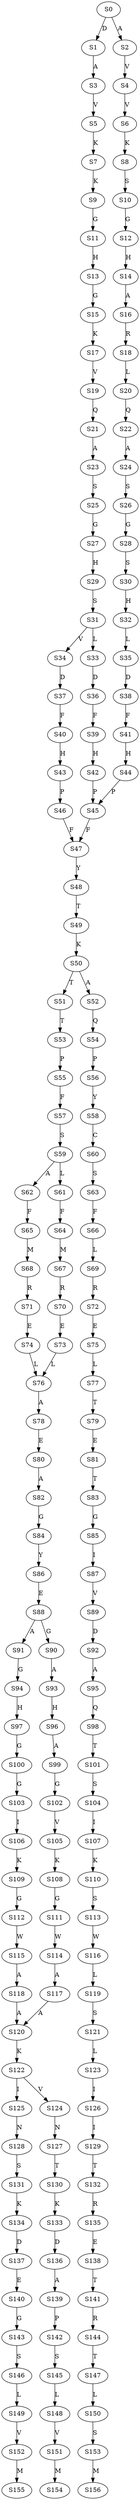 strict digraph  {
	S0 -> S1 [ label = D ];
	S0 -> S2 [ label = A ];
	S1 -> S3 [ label = A ];
	S2 -> S4 [ label = V ];
	S3 -> S5 [ label = V ];
	S4 -> S6 [ label = V ];
	S5 -> S7 [ label = K ];
	S6 -> S8 [ label = K ];
	S7 -> S9 [ label = K ];
	S8 -> S10 [ label = S ];
	S9 -> S11 [ label = G ];
	S10 -> S12 [ label = G ];
	S11 -> S13 [ label = H ];
	S12 -> S14 [ label = H ];
	S13 -> S15 [ label = G ];
	S14 -> S16 [ label = A ];
	S15 -> S17 [ label = K ];
	S16 -> S18 [ label = R ];
	S17 -> S19 [ label = V ];
	S18 -> S20 [ label = L ];
	S19 -> S21 [ label = Q ];
	S20 -> S22 [ label = Q ];
	S21 -> S23 [ label = A ];
	S22 -> S24 [ label = A ];
	S23 -> S25 [ label = S ];
	S24 -> S26 [ label = S ];
	S25 -> S27 [ label = G ];
	S26 -> S28 [ label = G ];
	S27 -> S29 [ label = H ];
	S28 -> S30 [ label = S ];
	S29 -> S31 [ label = S ];
	S30 -> S32 [ label = H ];
	S31 -> S33 [ label = L ];
	S31 -> S34 [ label = V ];
	S32 -> S35 [ label = L ];
	S33 -> S36 [ label = D ];
	S34 -> S37 [ label = D ];
	S35 -> S38 [ label = D ];
	S36 -> S39 [ label = F ];
	S37 -> S40 [ label = F ];
	S38 -> S41 [ label = F ];
	S39 -> S42 [ label = H ];
	S40 -> S43 [ label = H ];
	S41 -> S44 [ label = H ];
	S42 -> S45 [ label = P ];
	S43 -> S46 [ label = P ];
	S44 -> S45 [ label = P ];
	S45 -> S47 [ label = F ];
	S46 -> S47 [ label = F ];
	S47 -> S48 [ label = Y ];
	S48 -> S49 [ label = T ];
	S49 -> S50 [ label = K ];
	S50 -> S51 [ label = T ];
	S50 -> S52 [ label = A ];
	S51 -> S53 [ label = T ];
	S52 -> S54 [ label = Q ];
	S53 -> S55 [ label = P ];
	S54 -> S56 [ label = P ];
	S55 -> S57 [ label = F ];
	S56 -> S58 [ label = Y ];
	S57 -> S59 [ label = S ];
	S58 -> S60 [ label = C ];
	S59 -> S61 [ label = L ];
	S59 -> S62 [ label = A ];
	S60 -> S63 [ label = S ];
	S61 -> S64 [ label = F ];
	S62 -> S65 [ label = F ];
	S63 -> S66 [ label = F ];
	S64 -> S67 [ label = M ];
	S65 -> S68 [ label = M ];
	S66 -> S69 [ label = L ];
	S67 -> S70 [ label = R ];
	S68 -> S71 [ label = R ];
	S69 -> S72 [ label = R ];
	S70 -> S73 [ label = E ];
	S71 -> S74 [ label = E ];
	S72 -> S75 [ label = E ];
	S73 -> S76 [ label = L ];
	S74 -> S76 [ label = L ];
	S75 -> S77 [ label = L ];
	S76 -> S78 [ label = A ];
	S77 -> S79 [ label = T ];
	S78 -> S80 [ label = E ];
	S79 -> S81 [ label = E ];
	S80 -> S82 [ label = A ];
	S81 -> S83 [ label = T ];
	S82 -> S84 [ label = G ];
	S83 -> S85 [ label = G ];
	S84 -> S86 [ label = Y ];
	S85 -> S87 [ label = I ];
	S86 -> S88 [ label = E ];
	S87 -> S89 [ label = V ];
	S88 -> S90 [ label = G ];
	S88 -> S91 [ label = A ];
	S89 -> S92 [ label = D ];
	S90 -> S93 [ label = A ];
	S91 -> S94 [ label = G ];
	S92 -> S95 [ label = A ];
	S93 -> S96 [ label = H ];
	S94 -> S97 [ label = H ];
	S95 -> S98 [ label = Q ];
	S96 -> S99 [ label = A ];
	S97 -> S100 [ label = G ];
	S98 -> S101 [ label = T ];
	S99 -> S102 [ label = G ];
	S100 -> S103 [ label = G ];
	S101 -> S104 [ label = S ];
	S102 -> S105 [ label = V ];
	S103 -> S106 [ label = I ];
	S104 -> S107 [ label = I ];
	S105 -> S108 [ label = K ];
	S106 -> S109 [ label = K ];
	S107 -> S110 [ label = K ];
	S108 -> S111 [ label = G ];
	S109 -> S112 [ label = G ];
	S110 -> S113 [ label = S ];
	S111 -> S114 [ label = W ];
	S112 -> S115 [ label = W ];
	S113 -> S116 [ label = W ];
	S114 -> S117 [ label = A ];
	S115 -> S118 [ label = A ];
	S116 -> S119 [ label = L ];
	S117 -> S120 [ label = A ];
	S118 -> S120 [ label = A ];
	S119 -> S121 [ label = S ];
	S120 -> S122 [ label = K ];
	S121 -> S123 [ label = L ];
	S122 -> S124 [ label = V ];
	S122 -> S125 [ label = I ];
	S123 -> S126 [ label = I ];
	S124 -> S127 [ label = N ];
	S125 -> S128 [ label = N ];
	S126 -> S129 [ label = I ];
	S127 -> S130 [ label = T ];
	S128 -> S131 [ label = S ];
	S129 -> S132 [ label = T ];
	S130 -> S133 [ label = K ];
	S131 -> S134 [ label = K ];
	S132 -> S135 [ label = R ];
	S133 -> S136 [ label = D ];
	S134 -> S137 [ label = D ];
	S135 -> S138 [ label = E ];
	S136 -> S139 [ label = A ];
	S137 -> S140 [ label = E ];
	S138 -> S141 [ label = T ];
	S139 -> S142 [ label = P ];
	S140 -> S143 [ label = G ];
	S141 -> S144 [ label = R ];
	S142 -> S145 [ label = S ];
	S143 -> S146 [ label = S ];
	S144 -> S147 [ label = T ];
	S145 -> S148 [ label = L ];
	S146 -> S149 [ label = L ];
	S147 -> S150 [ label = L ];
	S148 -> S151 [ label = V ];
	S149 -> S152 [ label = V ];
	S150 -> S153 [ label = S ];
	S151 -> S154 [ label = M ];
	S152 -> S155 [ label = M ];
	S153 -> S156 [ label = M ];
}
